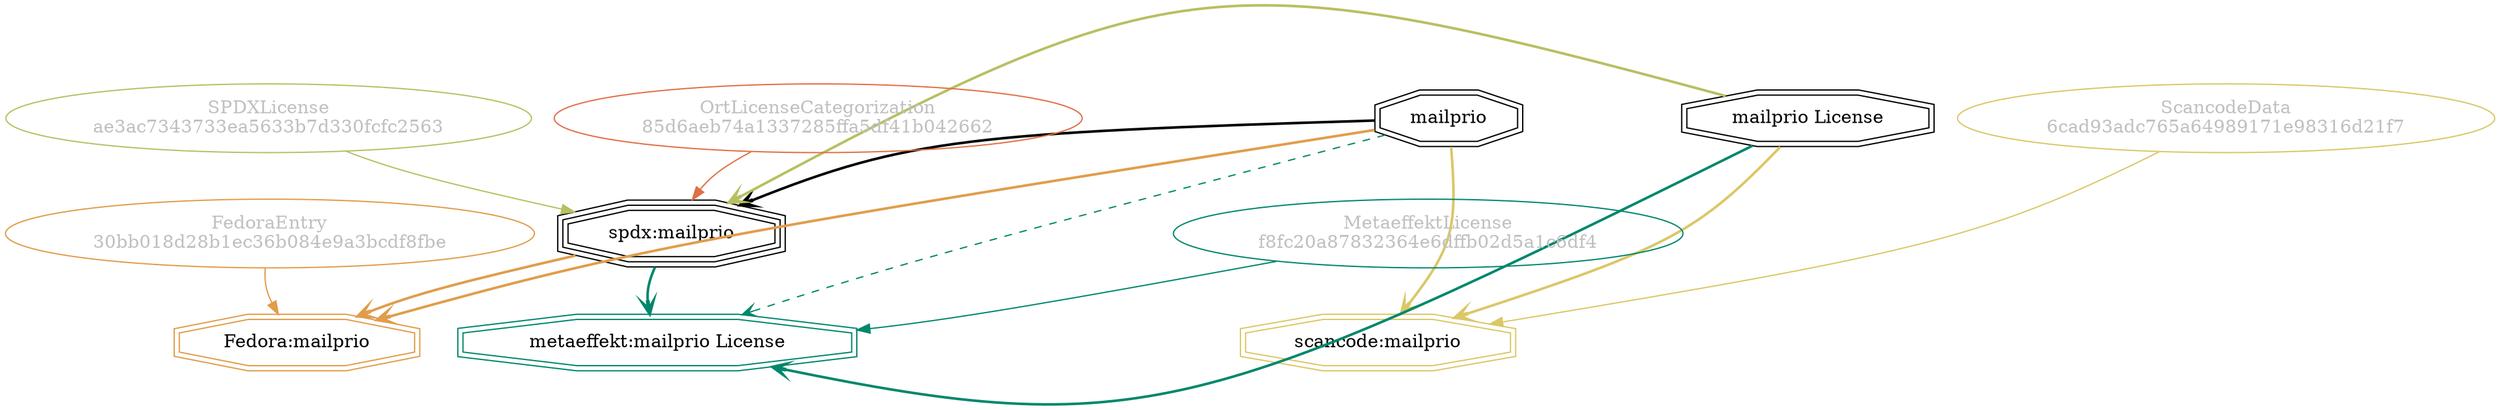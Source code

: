 strict digraph {
    node [shape=box];
    graph [splines=curved];
    4679 [label="SPDXLicense\nae3ac7343733ea5633b7d330fcfc2563"
         ,fontcolor=gray
         ,color="#b8bf62"
         ,fillcolor="beige;1"
         ,shape=ellipse];
    4680 [label="spdx:mailprio"
         ,shape=tripleoctagon];
    4681 [label=mailprio
         ,shape=doubleoctagon];
    4682 [label="mailprio License"
         ,shape=doubleoctagon];
    8583 [label="FedoraEntry\n30bb018d28b1ec36b084e9a3bcdf8fbe"
         ,fontcolor=gray
         ,color="#e09d4b"
         ,fillcolor="beige;1"
         ,shape=ellipse];
    8584 [label="Fedora:mailprio"
         ,color="#e09d4b"
         ,shape=doubleoctagon];
    18958 [label="ScancodeData\n6cad93adc765a64989171e98316d21f7"
          ,fontcolor=gray
          ,color="#dac767"
          ,fillcolor="beige;1"
          ,shape=ellipse];
    18959 [label="scancode:mailprio"
          ,color="#dac767"
          ,shape=doubleoctagon];
    35303 [label="OrtLicenseCategorization\n85d6aeb74a1337285ffa5df41b042662"
          ,fontcolor=gray
          ,color="#e06f45"
          ,fillcolor="beige;1"
          ,shape=ellipse];
    45621 [label="MetaeffektLicense\nf8fc20a87832364e6dffb02d5a1c6df4"
          ,fontcolor=gray
          ,color="#00876c"
          ,fillcolor="beige;1"
          ,shape=ellipse];
    45622 [label="metaeffekt:mailprio License"
          ,color="#00876c"
          ,shape=doubleoctagon];
    4679 -> 4680 [weight=0.5
                 ,color="#b8bf62"];
    4680 -> 8584 [style=bold
                 ,arrowhead=vee
                 ,weight=0.7
                 ,color="#e09d4b"];
    4680 -> 45622 [style=bold
                  ,arrowhead=vee
                  ,weight=0.7
                  ,color="#00876c"];
    4681 -> 4680 [style=bold
                 ,arrowhead=vee
                 ,weight=0.7];
    4681 -> 8584 [style=bold
                 ,arrowhead=vee
                 ,weight=0.7
                 ,color="#e09d4b"];
    4681 -> 18959 [style=bold
                  ,arrowhead=vee
                  ,weight=0.7
                  ,color="#dac767"];
    4681 -> 45622 [style=dashed
                  ,arrowhead=vee
                  ,weight=0.5
                  ,color="#00876c"];
    4682 -> 4680 [style=bold
                 ,arrowhead=vee
                 ,weight=0.7
                 ,color="#b8bf62"];
    4682 -> 18959 [style=bold
                  ,arrowhead=vee
                  ,weight=0.7
                  ,color="#dac767"];
    4682 -> 45622 [style=bold
                  ,arrowhead=vee
                  ,weight=0.7
                  ,color="#00876c"];
    4682 -> 45622 [style=bold
                  ,arrowhead=vee
                  ,weight=0.7
                  ,color="#00876c"];
    8583 -> 8584 [weight=0.5
                 ,color="#e09d4b"];
    18958 -> 18959 [weight=0.5
                   ,color="#dac767"];
    35303 -> 4680 [weight=0.5
                  ,color="#e06f45"];
    45621 -> 45622 [weight=0.5
                   ,color="#00876c"];
}
